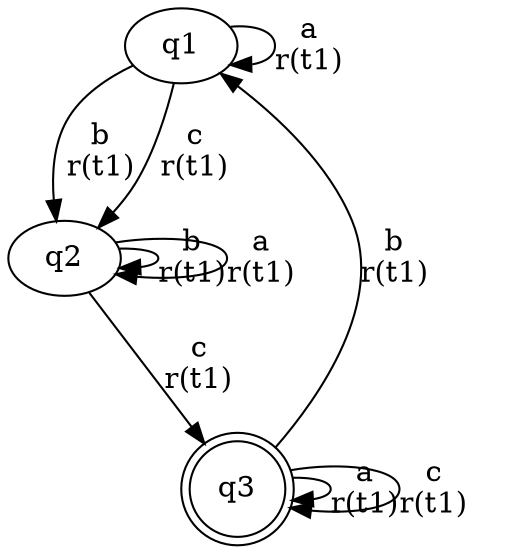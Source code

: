 digraph "tests_1/test47/solution501/solution" {
	q1[label=q1]
	q2[label=q2]
	q3[label=q3 shape=doublecircle]
	q1 -> q2[label="b\nr(t1)\n"]
	q2 -> q2[label="b\nr(t1)\n"]
	q2 -> q3[label="c\nr(t1)\n"]
	q3 -> q3[label="a\nr(t1)\n"]
	q3 -> q3[label="c\nr(t1)\n"]
	q3 -> q1[label="b\nr(t1)\n"]
	q2 -> q2[label="a\nr(t1)\n"]
	q1 -> q2[label="c\nr(t1)\n"]
	q1 -> q1[label="a\nr(t1)\n"]
}
